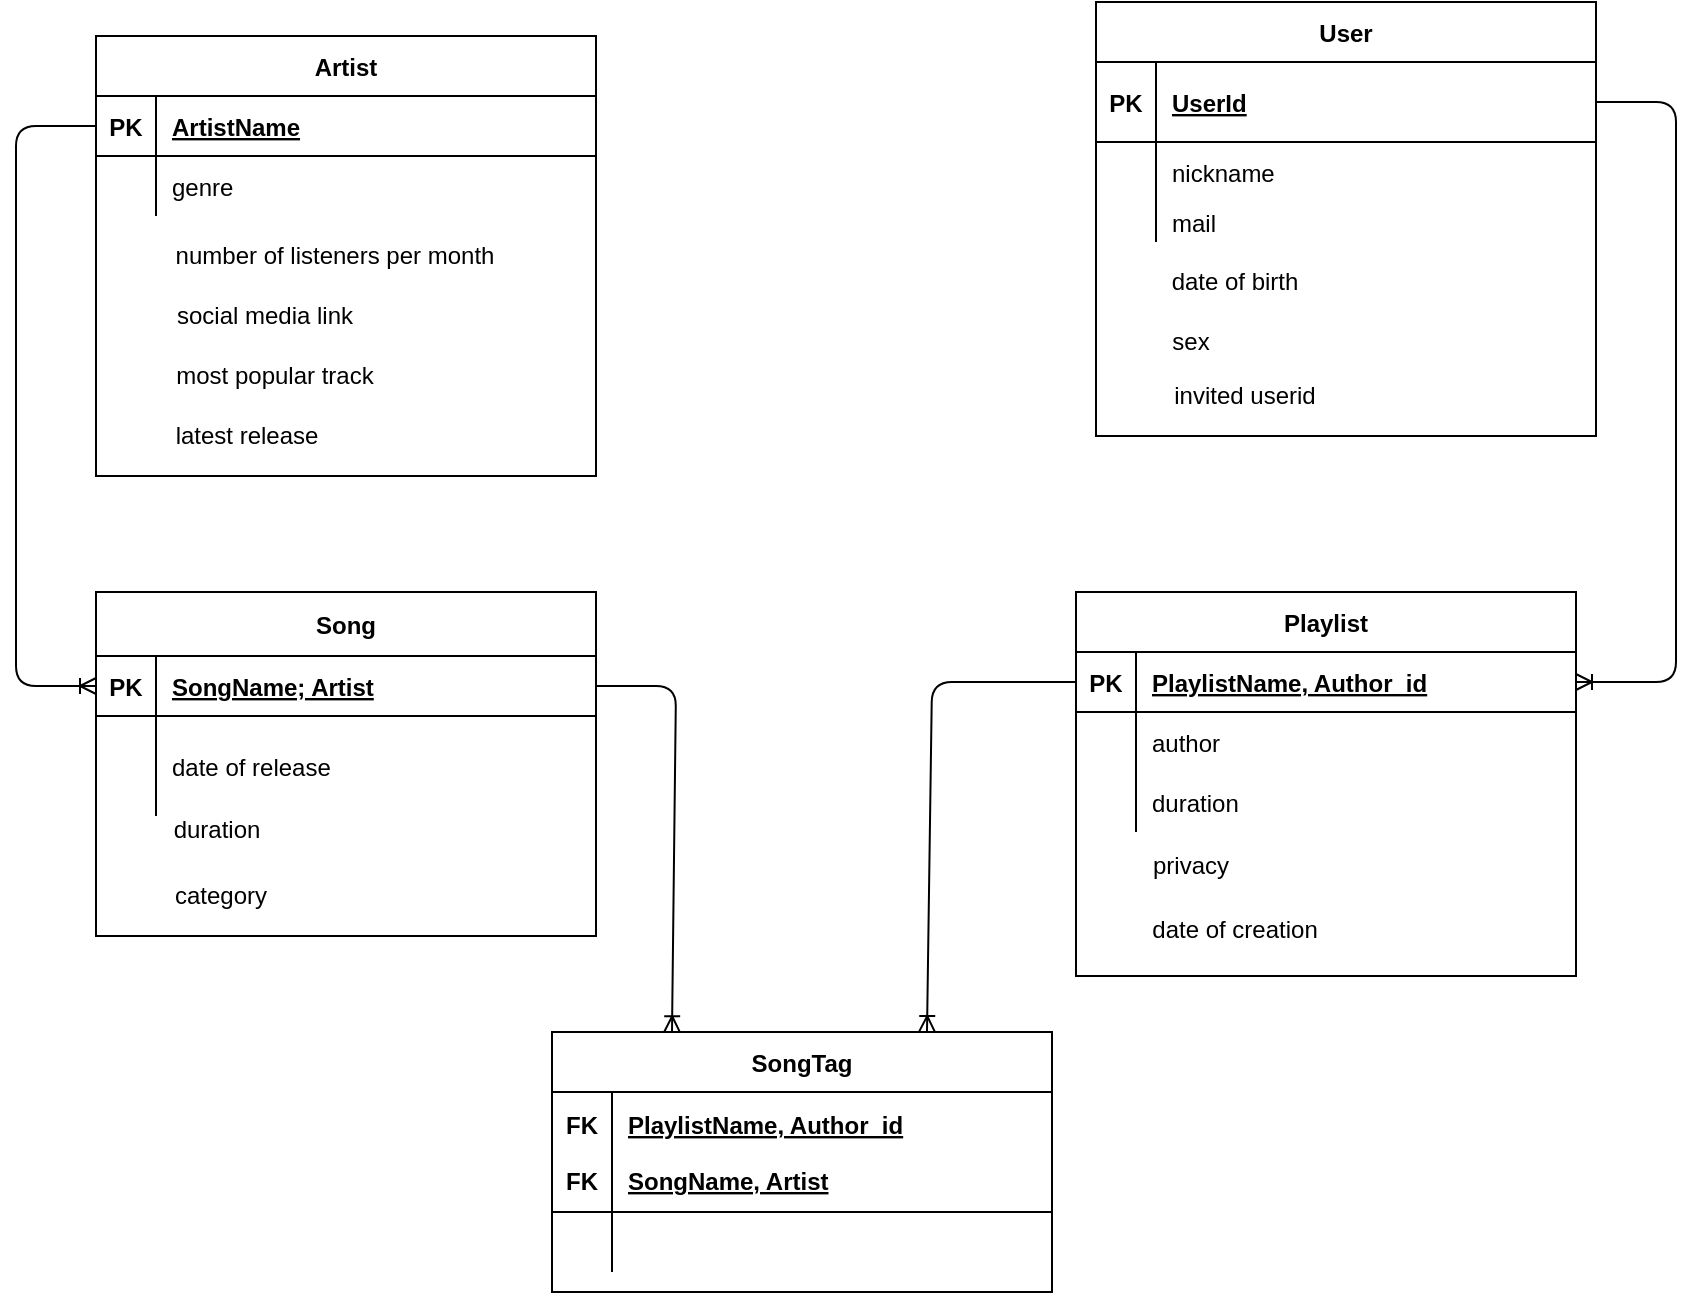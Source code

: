<mxfile version="14.5.1" type="device"><diagram id="R2lEEEUBdFMjLlhIrx00" name="Page-1"><mxGraphModel dx="1947" dy="689" grid="1" gridSize="10" guides="1" tooltips="1" connect="1" arrows="1" fold="1" page="1" pageScale="1" pageWidth="850" pageHeight="1100" math="0" shadow="0" extFonts="Permanent Marker^https://fonts.googleapis.com/css?family=Permanent+Marker"><root><mxCell id="0"/><mxCell id="1" parent="0"/><mxCell id="C-vyLk0tnHw3VtMMgP7b-2" value="User" style="shape=table;startSize=30;container=1;collapsible=1;childLayout=tableLayout;fixedRows=1;rowLines=0;fontStyle=1;align=center;resizeLast=1;" parent="1" vertex="1"><mxGeometry x="460" y="163" width="250" height="217" as="geometry"/></mxCell><mxCell id="C-vyLk0tnHw3VtMMgP7b-3" value="" style="shape=partialRectangle;collapsible=0;dropTarget=0;pointerEvents=0;fillColor=none;points=[[0,0.5],[1,0.5]];portConstraint=eastwest;top=0;left=0;right=0;bottom=1;" parent="C-vyLk0tnHw3VtMMgP7b-2" vertex="1"><mxGeometry y="30" width="250" height="40" as="geometry"/></mxCell><mxCell id="C-vyLk0tnHw3VtMMgP7b-4" value="PK" style="shape=partialRectangle;overflow=hidden;connectable=0;fillColor=none;top=0;left=0;bottom=0;right=0;fontStyle=1;" parent="C-vyLk0tnHw3VtMMgP7b-3" vertex="1"><mxGeometry width="30" height="40" as="geometry"/></mxCell><mxCell id="C-vyLk0tnHw3VtMMgP7b-5" value="UserId" style="shape=partialRectangle;overflow=hidden;connectable=0;fillColor=none;top=0;left=0;bottom=0;right=0;align=left;spacingLeft=6;fontStyle=5;" parent="C-vyLk0tnHw3VtMMgP7b-3" vertex="1"><mxGeometry x="30" width="220" height="40" as="geometry"/></mxCell><mxCell id="C-vyLk0tnHw3VtMMgP7b-6" value="" style="shape=partialRectangle;collapsible=0;dropTarget=0;pointerEvents=0;fillColor=none;points=[[0,0.5],[1,0.5]];portConstraint=eastwest;top=0;left=0;right=0;bottom=0;" parent="C-vyLk0tnHw3VtMMgP7b-2" vertex="1"><mxGeometry y="70" width="250" height="30" as="geometry"/></mxCell><mxCell id="C-vyLk0tnHw3VtMMgP7b-7" value="" style="shape=partialRectangle;overflow=hidden;connectable=0;fillColor=none;top=0;left=0;bottom=0;right=0;" parent="C-vyLk0tnHw3VtMMgP7b-6" vertex="1"><mxGeometry width="30" height="30" as="geometry"/></mxCell><mxCell id="C-vyLk0tnHw3VtMMgP7b-8" value="nickname" style="shape=partialRectangle;overflow=hidden;connectable=0;fillColor=none;top=0;left=0;bottom=0;right=0;align=left;spacingLeft=6;" parent="C-vyLk0tnHw3VtMMgP7b-6" vertex="1"><mxGeometry x="30" width="220" height="30" as="geometry"/></mxCell><mxCell id="C-vyLk0tnHw3VtMMgP7b-9" value="" style="shape=partialRectangle;collapsible=0;dropTarget=0;pointerEvents=0;fillColor=none;points=[[0,0.5],[1,0.5]];portConstraint=eastwest;top=0;left=0;right=0;bottom=0;" parent="C-vyLk0tnHw3VtMMgP7b-2" vertex="1"><mxGeometry y="100" width="250" height="20" as="geometry"/></mxCell><mxCell id="C-vyLk0tnHw3VtMMgP7b-10" value="" style="shape=partialRectangle;overflow=hidden;connectable=0;fillColor=none;top=0;left=0;bottom=0;right=0;" parent="C-vyLk0tnHw3VtMMgP7b-9" vertex="1"><mxGeometry width="30" height="20" as="geometry"/></mxCell><mxCell id="C-vyLk0tnHw3VtMMgP7b-11" value="mail" style="shape=partialRectangle;overflow=hidden;connectable=0;fillColor=none;top=0;left=0;bottom=0;right=0;align=left;spacingLeft=6;" parent="C-vyLk0tnHw3VtMMgP7b-9" vertex="1"><mxGeometry x="30" width="220" height="20" as="geometry"/></mxCell><mxCell id="C-vyLk0tnHw3VtMMgP7b-13" value="Playlist" style="shape=table;startSize=30;container=1;collapsible=1;childLayout=tableLayout;fixedRows=1;rowLines=0;fontStyle=1;align=center;resizeLast=1;" parent="1" vertex="1"><mxGeometry x="450" y="458" width="250" height="192" as="geometry"/></mxCell><mxCell id="C-vyLk0tnHw3VtMMgP7b-14" value="" style="shape=partialRectangle;collapsible=0;dropTarget=0;pointerEvents=0;fillColor=none;points=[[0,0.5],[1,0.5]];portConstraint=eastwest;top=0;left=0;right=0;bottom=1;" parent="C-vyLk0tnHw3VtMMgP7b-13" vertex="1"><mxGeometry y="30" width="250" height="30" as="geometry"/></mxCell><mxCell id="C-vyLk0tnHw3VtMMgP7b-15" value="PK" style="shape=partialRectangle;overflow=hidden;connectable=0;fillColor=none;top=0;left=0;bottom=0;right=0;fontStyle=1;" parent="C-vyLk0tnHw3VtMMgP7b-14" vertex="1"><mxGeometry width="30" height="30" as="geometry"/></mxCell><mxCell id="C-vyLk0tnHw3VtMMgP7b-16" value="PlaylistName, Author_id" style="shape=partialRectangle;overflow=hidden;connectable=0;fillColor=none;top=0;left=0;bottom=0;right=0;align=left;spacingLeft=6;fontStyle=5;" parent="C-vyLk0tnHw3VtMMgP7b-14" vertex="1"><mxGeometry x="30" width="220" height="30" as="geometry"/></mxCell><mxCell id="C-vyLk0tnHw3VtMMgP7b-17" value="" style="shape=partialRectangle;collapsible=0;dropTarget=0;pointerEvents=0;fillColor=none;points=[[0,0.5],[1,0.5]];portConstraint=eastwest;top=0;left=0;right=0;bottom=0;" parent="C-vyLk0tnHw3VtMMgP7b-13" vertex="1"><mxGeometry y="60" width="250" height="30" as="geometry"/></mxCell><mxCell id="C-vyLk0tnHw3VtMMgP7b-18" value="" style="shape=partialRectangle;overflow=hidden;connectable=0;fillColor=none;top=0;left=0;bottom=0;right=0;" parent="C-vyLk0tnHw3VtMMgP7b-17" vertex="1"><mxGeometry width="30" height="30" as="geometry"/></mxCell><mxCell id="C-vyLk0tnHw3VtMMgP7b-19" value="author" style="shape=partialRectangle;overflow=hidden;connectable=0;fillColor=none;top=0;left=0;bottom=0;right=0;align=left;spacingLeft=6;" parent="C-vyLk0tnHw3VtMMgP7b-17" vertex="1"><mxGeometry x="30" width="220" height="30" as="geometry"/></mxCell><mxCell id="C-vyLk0tnHw3VtMMgP7b-20" value="" style="shape=partialRectangle;collapsible=0;dropTarget=0;pointerEvents=0;fillColor=none;points=[[0,0.5],[1,0.5]];portConstraint=eastwest;top=0;left=0;right=0;bottom=0;" parent="C-vyLk0tnHw3VtMMgP7b-13" vertex="1"><mxGeometry y="90" width="250" height="30" as="geometry"/></mxCell><mxCell id="C-vyLk0tnHw3VtMMgP7b-21" value="" style="shape=partialRectangle;overflow=hidden;connectable=0;fillColor=none;top=0;left=0;bottom=0;right=0;" parent="C-vyLk0tnHw3VtMMgP7b-20" vertex="1"><mxGeometry width="30" height="30" as="geometry"/></mxCell><mxCell id="C-vyLk0tnHw3VtMMgP7b-22" value="duration" style="shape=partialRectangle;overflow=hidden;connectable=0;fillColor=none;top=0;left=0;bottom=0;right=0;align=left;spacingLeft=6;" parent="C-vyLk0tnHw3VtMMgP7b-20" vertex="1"><mxGeometry x="30" width="220" height="30" as="geometry"/></mxCell><mxCell id="C-vyLk0tnHw3VtMMgP7b-23" value="Song" style="shape=table;startSize=32;container=1;collapsible=1;childLayout=tableLayout;fixedRows=1;rowLines=0;fontStyle=1;align=center;resizeLast=1;" parent="1" vertex="1"><mxGeometry x="-40" y="458" width="250" height="172" as="geometry"/></mxCell><mxCell id="C-vyLk0tnHw3VtMMgP7b-24" value="" style="shape=partialRectangle;collapsible=0;dropTarget=0;pointerEvents=0;fillColor=none;points=[[0,0.5],[1,0.5]];portConstraint=eastwest;top=0;left=0;right=0;bottom=1;" parent="C-vyLk0tnHw3VtMMgP7b-23" vertex="1"><mxGeometry y="32" width="250" height="30" as="geometry"/></mxCell><mxCell id="C-vyLk0tnHw3VtMMgP7b-25" value="PK" style="shape=partialRectangle;overflow=hidden;connectable=0;fillColor=none;top=0;left=0;bottom=0;right=0;fontStyle=1;" parent="C-vyLk0tnHw3VtMMgP7b-24" vertex="1"><mxGeometry width="30" height="30" as="geometry"/></mxCell><mxCell id="C-vyLk0tnHw3VtMMgP7b-26" value="SongName; Artist" style="shape=partialRectangle;overflow=hidden;connectable=0;fillColor=none;top=0;left=0;bottom=0;right=0;align=left;spacingLeft=6;fontStyle=5;" parent="C-vyLk0tnHw3VtMMgP7b-24" vertex="1"><mxGeometry x="30" width="220" height="30" as="geometry"/></mxCell><mxCell id="C-vyLk0tnHw3VtMMgP7b-27" value="" style="shape=partialRectangle;collapsible=0;dropTarget=0;pointerEvents=0;fillColor=none;points=[[0,0.5],[1,0.5]];portConstraint=eastwest;top=0;left=0;right=0;bottom=0;" parent="C-vyLk0tnHw3VtMMgP7b-23" vertex="1"><mxGeometry y="62" width="250" height="50" as="geometry"/></mxCell><mxCell id="C-vyLk0tnHw3VtMMgP7b-28" value="" style="shape=partialRectangle;overflow=hidden;connectable=0;fillColor=none;top=0;left=0;bottom=0;right=0;" parent="C-vyLk0tnHw3VtMMgP7b-27" vertex="1"><mxGeometry width="30" height="50" as="geometry"/></mxCell><mxCell id="C-vyLk0tnHw3VtMMgP7b-29" value="date of release" style="shape=partialRectangle;overflow=hidden;connectable=0;fillColor=none;top=0;left=0;bottom=0;right=0;align=left;spacingLeft=6;" parent="C-vyLk0tnHw3VtMMgP7b-27" vertex="1"><mxGeometry x="30" width="220" height="50" as="geometry"/></mxCell><mxCell id="Pkt-_QWMZ0-HOOsY-Acv-9" value="SongTag" style="shape=table;startSize=30;container=1;collapsible=1;childLayout=tableLayout;fixedRows=1;rowLines=0;fontStyle=1;align=center;resizeLast=1;" parent="1" vertex="1"><mxGeometry x="188" y="678" width="250" height="130" as="geometry"/></mxCell><mxCell id="Pkt-_QWMZ0-HOOsY-Acv-10" value="" style="shape=partialRectangle;collapsible=0;dropTarget=0;pointerEvents=0;fillColor=none;points=[[0,0.5],[1,0.5]];portConstraint=eastwest;top=0;left=0;right=0;bottom=1;" parent="Pkt-_QWMZ0-HOOsY-Acv-9" vertex="1"><mxGeometry y="30" width="250" height="60" as="geometry"/></mxCell><mxCell id="Pkt-_QWMZ0-HOOsY-Acv-11" value="FK&#10;&#10;FK" style="shape=partialRectangle;overflow=hidden;connectable=0;fillColor=none;top=0;left=0;bottom=0;right=0;fontStyle=1;" parent="Pkt-_QWMZ0-HOOsY-Acv-10" vertex="1"><mxGeometry width="30" height="60" as="geometry"/></mxCell><mxCell id="Pkt-_QWMZ0-HOOsY-Acv-12" value="PlaylistName, Author_id&#10;&#10;SongName, Artist" style="shape=partialRectangle;overflow=hidden;connectable=0;fillColor=none;top=0;left=0;bottom=0;right=0;align=left;spacingLeft=6;fontStyle=5;" parent="Pkt-_QWMZ0-HOOsY-Acv-10" vertex="1"><mxGeometry x="30" width="220" height="60" as="geometry"/></mxCell><mxCell id="Pkt-_QWMZ0-HOOsY-Acv-13" value="" style="shape=partialRectangle;collapsible=0;dropTarget=0;pointerEvents=0;fillColor=none;points=[[0,0.5],[1,0.5]];portConstraint=eastwest;top=0;left=0;right=0;bottom=0;" parent="Pkt-_QWMZ0-HOOsY-Acv-9" vertex="1"><mxGeometry y="90" width="250" height="30" as="geometry"/></mxCell><mxCell id="Pkt-_QWMZ0-HOOsY-Acv-14" value="" style="shape=partialRectangle;overflow=hidden;connectable=0;fillColor=none;top=0;left=0;bottom=0;right=0;" parent="Pkt-_QWMZ0-HOOsY-Acv-13" vertex="1"><mxGeometry width="30" height="30" as="geometry"/></mxCell><mxCell id="Pkt-_QWMZ0-HOOsY-Acv-15" value="" style="shape=partialRectangle;overflow=hidden;connectable=0;fillColor=none;top=0;left=0;bottom=0;right=0;align=left;spacingLeft=6;" parent="Pkt-_QWMZ0-HOOsY-Acv-13" vertex="1"><mxGeometry x="30" width="220" height="30" as="geometry"/></mxCell><mxCell id="Pkt-_QWMZ0-HOOsY-Acv-18" value="Artist" style="shape=table;startSize=30;container=1;collapsible=1;childLayout=tableLayout;fixedRows=1;rowLines=0;fontStyle=1;align=center;resizeLast=1;" parent="1" vertex="1"><mxGeometry x="-40" y="180" width="250" height="220" as="geometry"/></mxCell><mxCell id="Pkt-_QWMZ0-HOOsY-Acv-19" value="" style="shape=partialRectangle;collapsible=0;dropTarget=0;pointerEvents=0;fillColor=none;points=[[0,0.5],[1,0.5]];portConstraint=eastwest;top=0;left=0;right=0;bottom=1;" parent="Pkt-_QWMZ0-HOOsY-Acv-18" vertex="1"><mxGeometry y="30" width="250" height="30" as="geometry"/></mxCell><mxCell id="Pkt-_QWMZ0-HOOsY-Acv-20" value="PK" style="shape=partialRectangle;overflow=hidden;connectable=0;fillColor=none;top=0;left=0;bottom=0;right=0;fontStyle=1;" parent="Pkt-_QWMZ0-HOOsY-Acv-19" vertex="1"><mxGeometry width="30" height="30" as="geometry"/></mxCell><mxCell id="Pkt-_QWMZ0-HOOsY-Acv-21" value="ArtistName" style="shape=partialRectangle;overflow=hidden;connectable=0;fillColor=none;top=0;left=0;bottom=0;right=0;align=left;spacingLeft=6;fontStyle=5;" parent="Pkt-_QWMZ0-HOOsY-Acv-19" vertex="1"><mxGeometry x="30" width="220" height="30" as="geometry"/></mxCell><mxCell id="Pkt-_QWMZ0-HOOsY-Acv-22" value="" style="shape=partialRectangle;collapsible=0;dropTarget=0;pointerEvents=0;fillColor=none;points=[[0,0.5],[1,0.5]];portConstraint=eastwest;top=0;left=0;right=0;bottom=0;" parent="Pkt-_QWMZ0-HOOsY-Acv-18" vertex="1"><mxGeometry y="60" width="250" height="30" as="geometry"/></mxCell><mxCell id="Pkt-_QWMZ0-HOOsY-Acv-23" value="" style="shape=partialRectangle;overflow=hidden;connectable=0;fillColor=none;top=0;left=0;bottom=0;right=0;" parent="Pkt-_QWMZ0-HOOsY-Acv-22" vertex="1"><mxGeometry width="30" height="30" as="geometry"/></mxCell><mxCell id="Pkt-_QWMZ0-HOOsY-Acv-24" value="genre" style="shape=partialRectangle;overflow=hidden;connectable=0;fillColor=none;top=0;left=0;bottom=0;right=0;align=left;spacingLeft=6;" parent="Pkt-_QWMZ0-HOOsY-Acv-22" vertex="1"><mxGeometry x="30" width="220" height="30" as="geometry"/></mxCell><mxCell id="cxWnb8qSJ714Eoomta4R-3" value="" style="fontSize=12;html=1;endArrow=none;entryX=1;entryY=0.5;entryDx=0;entryDy=0;elbow=vertical;exitX=0.24;exitY=0.001;exitDx=0;exitDy=0;exitPerimeter=0;startArrow=ERoneToMany;startFill=0;endFill=0;" parent="1" source="Pkt-_QWMZ0-HOOsY-Acv-9" target="C-vyLk0tnHw3VtMMgP7b-24" edge="1"><mxGeometry width="100" height="100" relative="1" as="geometry"><mxPoint x="253" y="678" as="sourcePoint"/><mxPoint x="320" y="468" as="targetPoint"/><Array as="points"><mxPoint x="250" y="505"/></Array></mxGeometry></mxCell><mxCell id="cxWnb8qSJ714Eoomta4R-4" value="" style="fontSize=12;html=1;endArrow=none;entryX=0;entryY=0.5;entryDx=0;entryDy=0;elbow=vertical;exitX=0.75;exitY=0;exitDx=0;exitDy=0;startArrow=ERoneToMany;startFill=0;endFill=0;" parent="1" source="Pkt-_QWMZ0-HOOsY-Acv-9" target="C-vyLk0tnHw3VtMMgP7b-14" edge="1"><mxGeometry width="100" height="100" relative="1" as="geometry"><mxPoint x="263" y="688" as="sourcePoint"/><mxPoint x="220" y="518" as="targetPoint"/><Array as="points"><mxPoint x="378" y="503"/></Array></mxGeometry></mxCell><mxCell id="cxWnb8qSJ714Eoomta4R-5" value="" style="fontSize=12;html=1;endArrow=ERoneToMany;entryX=1;entryY=0.5;entryDx=0;entryDy=0;exitX=1;exitY=0.5;exitDx=0;exitDy=0;" parent="1" source="C-vyLk0tnHw3VtMMgP7b-3" target="C-vyLk0tnHw3VtMMgP7b-14" edge="1"><mxGeometry width="100" height="100" relative="1" as="geometry"><mxPoint x="380" y="420" as="sourcePoint"/><mxPoint x="480" y="320" as="targetPoint"/><Array as="points"><mxPoint x="750" y="213"/><mxPoint x="750" y="503"/></Array></mxGeometry></mxCell><mxCell id="cxWnb8qSJ714Eoomta4R-6" value="" style="fontSize=12;html=1;endArrow=ERoneToMany;entryX=0;entryY=0.5;entryDx=0;entryDy=0;elbow=vertical;exitX=0;exitY=0.5;exitDx=0;exitDy=0;" parent="1" source="Pkt-_QWMZ0-HOOsY-Acv-19" target="C-vyLk0tnHw3VtMMgP7b-24" edge="1"><mxGeometry width="100" height="100" relative="1" as="geometry"><mxPoint x="-110" y="350" as="sourcePoint"/><mxPoint x="230" y="460" as="targetPoint"/><Array as="points"><mxPoint x="-80" y="225"/><mxPoint x="-80" y="265"/><mxPoint x="-80" y="505"/></Array></mxGeometry></mxCell><mxCell id="cxWnb8qSJ714Eoomta4R-7" value="date of birth" style="text;html=1;align=center;verticalAlign=middle;resizable=0;points=[];autosize=1;" parent="1" vertex="1"><mxGeometry x="489" y="293" width="80" height="20" as="geometry"/></mxCell><mxCell id="cxWnb8qSJ714Eoomta4R-9" value="invited userid" style="text;html=1;align=center;verticalAlign=middle;resizable=0;points=[];autosize=1;" parent="1" vertex="1"><mxGeometry x="489" y="350" width="90" height="20" as="geometry"/></mxCell><mxCell id="cxWnb8qSJ714Eoomta4R-13" value="number of listeners per month" style="text;html=1;align=center;verticalAlign=middle;resizable=0;points=[];autosize=1;" parent="1" vertex="1"><mxGeometry x="-6" y="280" width="170" height="20" as="geometry"/></mxCell><mxCell id="cxWnb8qSJ714Eoomta4R-14" value="social media link" style="text;html=1;align=center;verticalAlign=middle;resizable=0;points=[];autosize=1;" parent="1" vertex="1"><mxGeometry x="-6" y="310" width="100" height="20" as="geometry"/></mxCell><mxCell id="cxWnb8qSJ714Eoomta4R-15" value="most popular track" style="text;html=1;align=center;verticalAlign=middle;resizable=0;points=[];autosize=1;" parent="1" vertex="1"><mxGeometry x="-6" y="340" width="110" height="20" as="geometry"/></mxCell><mxCell id="cxWnb8qSJ714Eoomta4R-16" value="latest release" style="text;html=1;align=center;verticalAlign=middle;resizable=0;points=[];autosize=1;" parent="1" vertex="1"><mxGeometry x="-10" y="370" width="90" height="20" as="geometry"/></mxCell><mxCell id="cxWnb8qSJ714Eoomta4R-18" value="duration" style="text;html=1;align=center;verticalAlign=middle;resizable=0;points=[];autosize=1;" parent="1" vertex="1"><mxGeometry x="-10" y="567" width="60" height="20" as="geometry"/></mxCell><mxCell id="cxWnb8qSJ714Eoomta4R-19" value="privacy" style="text;html=1;align=center;verticalAlign=middle;resizable=0;points=[];autosize=1;" parent="1" vertex="1"><mxGeometry x="482" y="585" width="50" height="20" as="geometry"/></mxCell><mxCell id="15-GQb-g3Z7PxAWFmhjD-2" value="sex" style="text;html=1;align=center;verticalAlign=middle;resizable=0;points=[];autosize=1;" parent="1" vertex="1"><mxGeometry x="492" y="323" width="30" height="20" as="geometry"/></mxCell><mxCell id="15-GQb-g3Z7PxAWFmhjD-6" value="date of creation" style="text;html=1;align=center;verticalAlign=middle;resizable=0;points=[];autosize=1;" parent="1" vertex="1"><mxGeometry x="479" y="617" width="100" height="20" as="geometry"/></mxCell><mxCell id="15-GQb-g3Z7PxAWFmhjD-7" value="category" style="text;html=1;align=center;verticalAlign=middle;resizable=0;points=[];autosize=1;" parent="1" vertex="1"><mxGeometry x="-8" y="600" width="60" height="20" as="geometry"/></mxCell></root></mxGraphModel></diagram></mxfile>